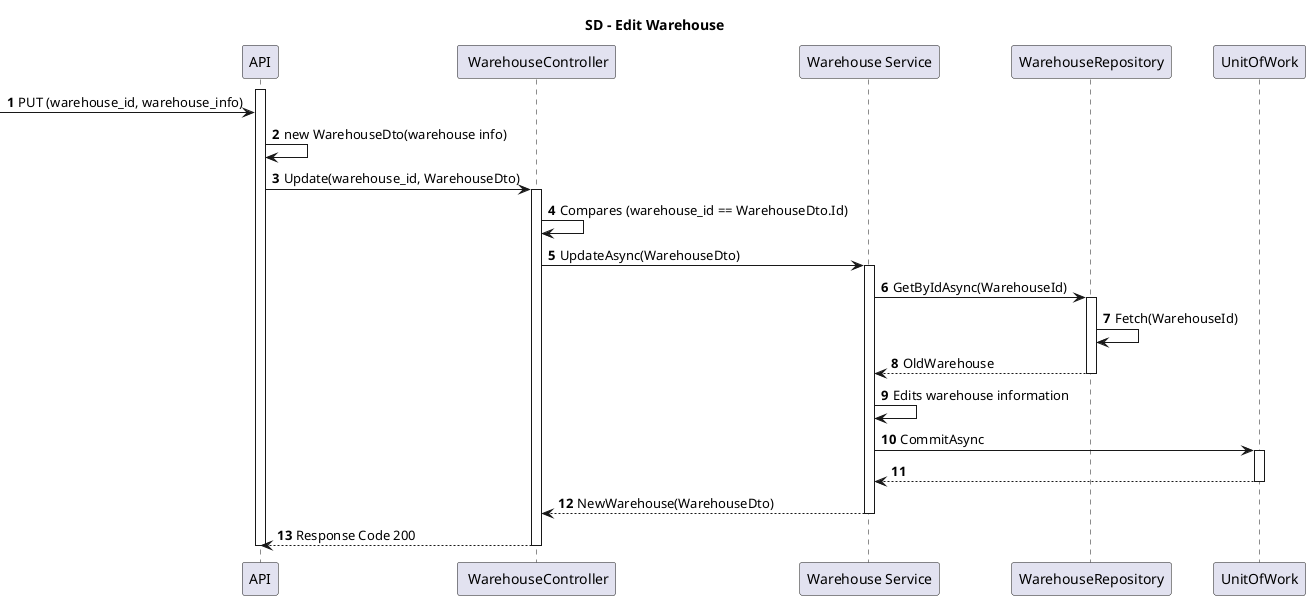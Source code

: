 @startuml USA03_3

title SD - Edit Warehouse

autonumber

participant "API" as API
participant " WarehouseController" as C
participant "Warehouse Service" as S
participant "WarehouseRepository" as R
participant "UnitOfWork" as U

activate API
-> API : PUT (warehouse_id, warehouse_info)
API -> API : new WarehouseDto(warehouse info)
API -> C : Update(warehouse_id, WarehouseDto)
activate C
C -> C : Compares (warehouse_id == WarehouseDto.Id)
C -> S : UpdateAsync(WarehouseDto)
activate S
S -> R : GetByIdAsync(WarehouseId)
activate R
R -> R : Fetch(WarehouseId)
R --> S : OldWarehouse
deactivate R
S -> S : Edits warehouse information
S -> U : CommitAsync
activate U
U --> S
deactivate U
S --> C : NewWarehouse(WarehouseDto)
deactivate S
C --> API : Response Code 200
deactivate C
deactivate API